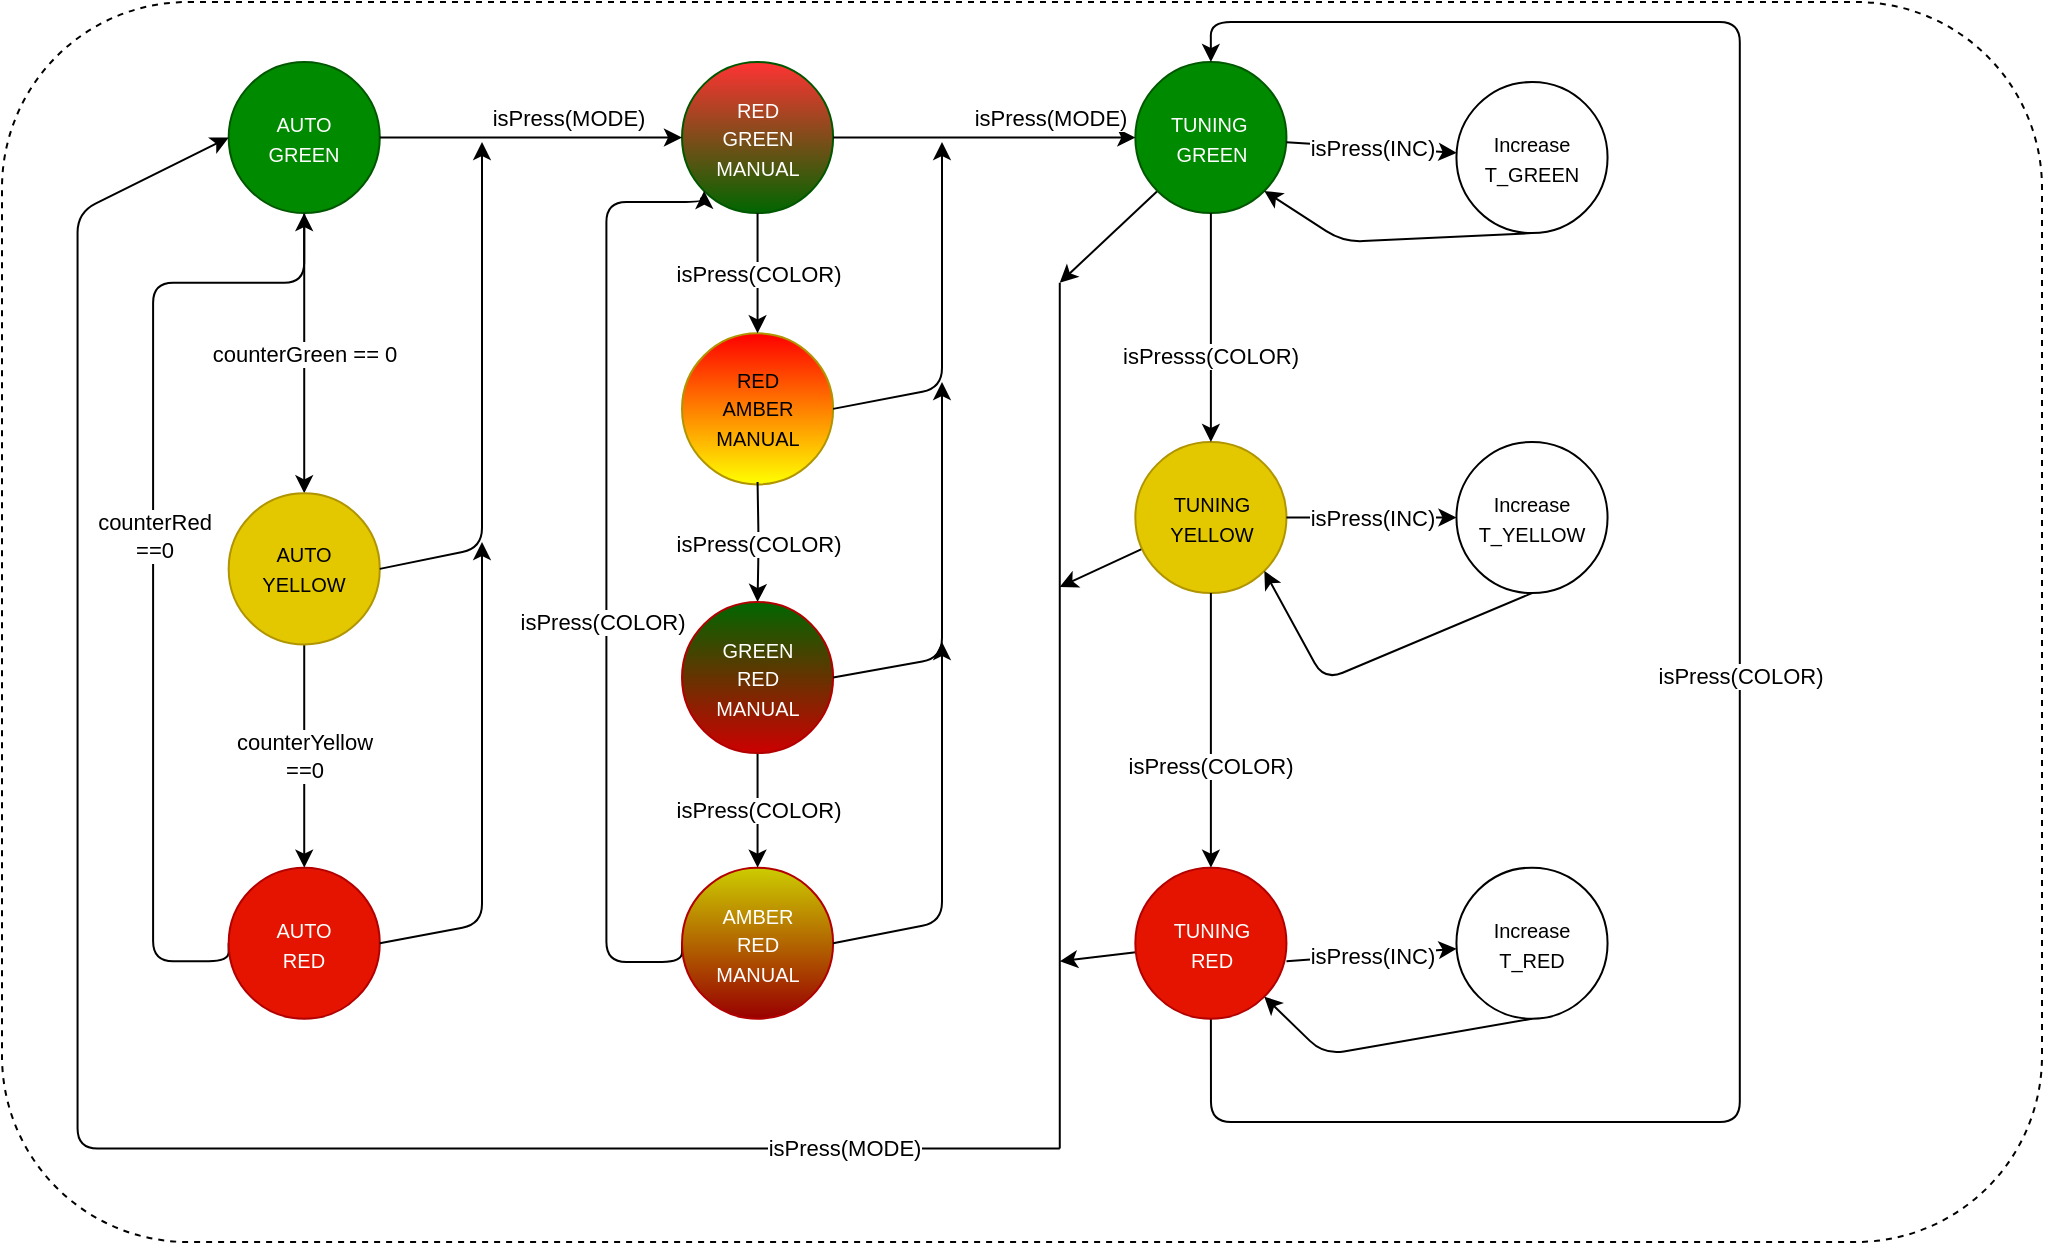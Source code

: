 <mxfile>
    <diagram id="n_9g3MQTokLzOHZ6OQhu" name="Page-1">
        <mxGraphModel dx="1704" dy="1899" grid="1" gridSize="10" guides="1" tooltips="1" connect="1" arrows="1" fold="1" page="1" pageScale="1" pageWidth="850" pageHeight="1100" math="0" shadow="0">
            <root>
                <mxCell id="0"/>
                <mxCell id="1" parent="0"/>
                <mxCell id="24" value="" style="group;fillColor=none;gradientColor=none;" parent="1" vertex="1" connectable="0">
                    <mxGeometry x="340" y="-870" width="1020" height="620" as="geometry"/>
                </mxCell>
                <mxCell id="25" value="" style="rounded=1;whiteSpace=wrap;html=1;dashed=1;movable=1;resizable=1;rotatable=1;deletable=1;editable=1;connectable=1;" parent="24" vertex="1">
                    <mxGeometry width="1020" height="620" as="geometry"/>
                </mxCell>
                <mxCell id="26" value="counterGreen == 0" style="edgeStyle=orthogonalEdgeStyle;html=1;movable=1;resizable=1;rotatable=1;deletable=1;editable=1;connectable=1;entryX=0.5;entryY=0;entryDx=0;entryDy=0;" parent="24" source="27" edge="1" target="33">
                    <mxGeometry relative="1" as="geometry">
                        <mxPoint x="226.667" y="105.283" as="targetPoint"/>
                    </mxGeometry>
                </mxCell>
                <mxCell id="27" value="&lt;span style=&quot;font-size: 10px;&quot;&gt;AUTO&lt;br&gt;GREEN&lt;br&gt;&lt;/span&gt;" style="ellipse;whiteSpace=wrap;html=1;aspect=fixed;fillColor=#008a00;strokeColor=#005700;movable=1;resizable=1;rotatable=1;deletable=1;editable=1;connectable=1;fontColor=#ffffff;" parent="24" vertex="1">
                    <mxGeometry x="113.333" y="30.001" width="75.556" height="75.556" as="geometry"/>
                </mxCell>
                <mxCell id="28" value="counterRed&lt;br&gt;==0" style="edgeStyle=orthogonalEdgeStyle;html=1;exitX=0;exitY=0.5;exitDx=0;exitDy=0;movable=1;resizable=1;rotatable=1;deletable=1;editable=1;connectable=1;" parent="24" source="30" target="27" edge="1">
                    <mxGeometry x="0.043" relative="1" as="geometry">
                        <Array as="points">
                            <mxPoint x="75.556" y="479.623"/>
                            <mxPoint x="75.556" y="140.377"/>
                        </Array>
                        <mxPoint as="offset"/>
                    </mxGeometry>
                </mxCell>
                <mxCell id="30" value="&lt;font style=&quot;font-size: 10px;&quot;&gt;AUTO&lt;br&gt;RED&lt;br&gt;&lt;/font&gt;" style="ellipse;whiteSpace=wrap;html=1;aspect=fixed;fillColor=#e51400;strokeColor=#B20000;movable=1;resizable=1;rotatable=1;deletable=1;editable=1;connectable=1;fontColor=#ffffff;" parent="24" vertex="1">
                    <mxGeometry x="113.333" y="432.83" width="75.556" height="75.556" as="geometry"/>
                </mxCell>
                <mxCell id="31" value="counterYellow&lt;br&gt;==0" style="edgeStyle=orthogonalEdgeStyle;html=1;entryX=0.5;entryY=0;entryDx=0;entryDy=0;movable=1;resizable=1;rotatable=1;deletable=1;editable=1;connectable=1;" parent="24" source="33" target="30" edge="1">
                    <mxGeometry relative="1" as="geometry"/>
                </mxCell>
                <mxCell id="33" value="&lt;span style=&quot;font-size: 10px;&quot;&gt;AUTO&lt;br&gt;YELLOW&lt;br&gt;&lt;/span&gt;" style="ellipse;whiteSpace=wrap;html=1;aspect=fixed;fillColor=#e3c800;strokeColor=#B09500;movable=1;resizable=1;rotatable=1;deletable=1;editable=1;connectable=1;fontColor=#000000;" parent="24" vertex="1">
                    <mxGeometry x="113.333" y="245.66" width="75.556" height="75.556" as="geometry"/>
                </mxCell>
                <mxCell id="34" value="&lt;span style=&quot;font-size: 10px;&quot;&gt;RED&lt;br&gt;GREEN&lt;br&gt;MANUAL&lt;br&gt;&lt;/span&gt;" style="ellipse;whiteSpace=wrap;html=1;aspect=fixed;fillColor=#FF3333;strokeColor=#005700;movable=1;resizable=1;rotatable=1;deletable=1;editable=1;connectable=1;fontColor=#ffffff;gradientColor=#006600;gradientDirection=south;" parent="24" vertex="1">
                    <mxGeometry x="340" y="30.001" width="75.556" height="75.556" as="geometry"/>
                </mxCell>
                <mxCell id="35" value="isPress(MODE)" style="edgeStyle=orthogonalEdgeStyle;jumpSize=0;html=1;entryX=0;entryY=0.5;entryDx=0;entryDy=0;movable=1;resizable=1;rotatable=1;deletable=1;editable=1;connectable=1;" parent="24" source="27" target="34" edge="1">
                    <mxGeometry x="0.25" y="10" relative="1" as="geometry">
                        <mxPoint as="offset"/>
                        <mxPoint x="302.222" y="105.283" as="targetPoint"/>
                    </mxGeometry>
                </mxCell>
                <mxCell id="36" value="&lt;span style=&quot;font-size: 10px;&quot;&gt;RED&lt;br&gt;AMBER&lt;br&gt;MANUAL&lt;br&gt;&lt;/span&gt;" style="ellipse;whiteSpace=wrap;html=1;aspect=fixed;fillColor=#FF0000;strokeColor=#B09500;movable=1;resizable=1;rotatable=1;deletable=1;editable=1;connectable=1;fontColor=#000000;gradientColor=#FFFF00;" parent="24" vertex="1">
                    <mxGeometry x="340" y="165.66" width="75.556" height="75.556" as="geometry"/>
                </mxCell>
                <mxCell id="37" value="isPress(COLOR)" style="edgeStyle=orthogonalEdgeStyle;jumpSize=0;html=1;movable=1;resizable=1;rotatable=1;deletable=1;editable=1;connectable=1;" parent="24" source="34" target="36" edge="1">
                    <mxGeometry relative="1" as="geometry"/>
                </mxCell>
                <mxCell id="38" value="isPress(COLOR)" style="edgeStyle=orthogonalEdgeStyle;jumpSize=0;html=1;entryX=0;entryY=1;entryDx=0;entryDy=0;exitX=0;exitY=0.5;exitDx=0;exitDy=0;movable=1;resizable=1;rotatable=1;deletable=1;editable=1;connectable=1;" parent="24" source="39" target="34" edge="1">
                    <mxGeometry x="-0.098" y="2" relative="1" as="geometry">
                        <Array as="points">
                            <mxPoint x="340" y="480"/>
                            <mxPoint x="302.222" y="480"/>
                            <mxPoint x="302.222" y="100"/>
                            <mxPoint x="349.444" y="100"/>
                            <mxPoint x="349.444" y="98"/>
                        </Array>
                        <mxPoint x="351.333" y="128.679" as="targetPoint"/>
                        <mxPoint as="offset"/>
                    </mxGeometry>
                </mxCell>
                <mxCell id="39" value="&lt;font style=&quot;font-size: 10px;&quot;&gt;AMBER&lt;br&gt;RED&lt;br&gt;MANUAL&lt;br&gt;&lt;/font&gt;" style="ellipse;whiteSpace=wrap;html=1;aspect=fixed;fillColor=#CCCC00;strokeColor=#B20000;movable=1;resizable=1;rotatable=1;deletable=1;editable=1;connectable=1;fontColor=#ffffff;gradientColor=#990000;" parent="24" vertex="1">
                    <mxGeometry x="340" y="432.83" width="75.556" height="75.556" as="geometry"/>
                </mxCell>
                <mxCell id="40" value="isPress(COLOR)" style="edgeStyle=orthogonalEdgeStyle;jumpSize=0;html=1;movable=1;resizable=1;rotatable=1;deletable=1;editable=1;connectable=1;entryX=0.5;entryY=0;entryDx=0;entryDy=0;" parent="24" target="89" edge="1">
                    <mxGeometry relative="1" as="geometry">
                        <mxPoint x="377.778" y="240" as="sourcePoint"/>
                    </mxGeometry>
                </mxCell>
                <mxCell id="43" style="html=1;endArrow=classic;endFill=1;movable=1;resizable=1;rotatable=1;deletable=1;editable=1;connectable=1;exitX=0;exitY=1;exitDx=0;exitDy=0;" parent="24" edge="1" source="44">
                    <mxGeometry relative="1" as="geometry">
                        <mxPoint x="578" y="140.377" as="sourcePoint"/>
                        <mxPoint x="528.889" y="140.377" as="targetPoint"/>
                    </mxGeometry>
                </mxCell>
                <mxCell id="44" value="&lt;span style=&quot;font-size: 10px;&quot;&gt;TUNING&amp;nbsp;&lt;br&gt;GREEN&lt;br&gt;&lt;/span&gt;" style="ellipse;whiteSpace=wrap;html=1;aspect=fixed;fillColor=#008a00;strokeColor=#005700;movable=1;resizable=1;rotatable=1;deletable=1;editable=1;connectable=1;fontColor=#ffffff;" parent="24" vertex="1">
                    <mxGeometry x="566.667" y="30.001" width="75.556" height="75.556" as="geometry"/>
                </mxCell>
                <mxCell id="45" value="isPress(MODE)" style="edgeStyle=none;html=1;entryX=0;entryY=0.5;entryDx=0;entryDy=0;endArrow=classic;endFill=1;movable=1;resizable=1;rotatable=1;deletable=1;editable=1;connectable=1;" parent="24" source="34" target="44" edge="1">
                    <mxGeometry x="0.429" y="10" relative="1" as="geometry">
                        <Array as="points"/>
                        <mxPoint as="offset"/>
                    </mxGeometry>
                </mxCell>
                <mxCell id="46" style="edgeStyle=none;html=1;endArrow=classic;endFill=1;movable=1;resizable=1;rotatable=1;deletable=1;editable=1;connectable=1;" parent="24" source="47" edge="1">
                    <mxGeometry relative="1" as="geometry">
                        <mxPoint x="528.889" y="292.453" as="targetPoint"/>
                    </mxGeometry>
                </mxCell>
                <mxCell id="47" value="&lt;span style=&quot;font-size: 10px;&quot;&gt;TUNING&lt;br&gt;YELLOW&lt;br&gt;&lt;/span&gt;" style="ellipse;whiteSpace=wrap;html=1;aspect=fixed;fillColor=#e3c800;strokeColor=#B09500;movable=1;resizable=1;rotatable=1;deletable=1;editable=1;connectable=1;fontColor=#000000;" parent="24" vertex="1">
                    <mxGeometry x="566.667" y="220.0" width="75.556" height="75.556" as="geometry"/>
                </mxCell>
                <mxCell id="48" value="isPresss(COLOR)" style="edgeStyle=none;html=1;entryX=0.5;entryY=0;entryDx=0;entryDy=0;" parent="24" source="44" target="47" edge="1">
                    <mxGeometry x="0.25" relative="1" as="geometry">
                        <mxPoint as="offset"/>
                    </mxGeometry>
                </mxCell>
                <mxCell id="49" style="edgeStyle=none;html=1;endArrow=classic;endFill=1;movable=1;resizable=1;rotatable=1;deletable=1;editable=1;connectable=1;" parent="24" source="51" edge="1">
                    <mxGeometry relative="1" as="geometry">
                        <mxPoint x="528.889" y="479.623" as="targetPoint"/>
                    </mxGeometry>
                </mxCell>
                <mxCell id="50" value="isPress(COLOR)" style="edgeStyle=orthogonalEdgeStyle;html=1;entryX=0.5;entryY=0;entryDx=0;entryDy=0;" parent="24" source="51" target="44" edge="1">
                    <mxGeometry x="-0.062" relative="1" as="geometry">
                        <Array as="points">
                            <mxPoint x="604.444" y="560"/>
                            <mxPoint x="868.889" y="560"/>
                            <mxPoint x="868.889" y="10"/>
                            <mxPoint x="604.444" y="10"/>
                        </Array>
                        <mxPoint as="offset"/>
                    </mxGeometry>
                </mxCell>
                <mxCell id="51" value="&lt;font style=&quot;font-size: 10px;&quot;&gt;TUNING&lt;br&gt;RED&lt;br&gt;&lt;/font&gt;" style="ellipse;whiteSpace=wrap;html=1;aspect=fixed;fillColor=#e51400;strokeColor=#B20000;movable=1;resizable=1;rotatable=1;deletable=1;editable=1;connectable=1;fontColor=#ffffff;" parent="24" vertex="1">
                    <mxGeometry x="566.667" y="432.83" width="75.556" height="75.556" as="geometry"/>
                </mxCell>
                <mxCell id="52" value="isPress(COLOR)" style="edgeStyle=orthogonalEdgeStyle;html=1;" parent="24" source="47" target="51" edge="1">
                    <mxGeometry x="0.25" relative="1" as="geometry">
                        <mxPoint as="offset"/>
                    </mxGeometry>
                </mxCell>
                <mxCell id="56" style="edgeStyle=none;html=1;movable=1;resizable=1;rotatable=1;deletable=1;editable=1;connectable=1;entryX=1;entryY=1;entryDx=0;entryDy=0;exitX=0.5;exitY=1;exitDx=0;exitDy=0;" parent="24" source="57" target="44" edge="1">
                    <mxGeometry relative="1" as="geometry">
                        <mxPoint x="746.111" y="198.868" as="targetPoint"/>
                        <Array as="points">
                            <mxPoint x="670.556" y="120"/>
                        </Array>
                    </mxGeometry>
                </mxCell>
                <mxCell id="57" value="&lt;span style=&quot;font-size: 10px;&quot;&gt;Increase&lt;br&gt;T_GREEN&lt;br&gt;&lt;/span&gt;" style="ellipse;whiteSpace=wrap;html=1;aspect=fixed;movable=1;resizable=1;rotatable=1;deletable=1;editable=1;connectable=1;" parent="24" vertex="1">
                    <mxGeometry x="727.222" y="40.001" width="75.556" height="75.556" as="geometry"/>
                </mxCell>
                <mxCell id="63" value="" style="endArrow=none;html=1;movable=1;resizable=1;rotatable=1;deletable=1;editable=1;connectable=1;" parent="24" edge="1">
                    <mxGeometry width="50" height="50" relative="1" as="geometry">
                        <mxPoint x="528.889" y="573.208" as="sourcePoint"/>
                        <mxPoint x="528.889" y="140.377" as="targetPoint"/>
                    </mxGeometry>
                </mxCell>
                <mxCell id="64" value="isPress(MODE)" style="endArrow=classic;html=1;entryX=0;entryY=0.5;entryDx=0;entryDy=0;movable=1;resizable=1;rotatable=1;deletable=1;editable=1;connectable=1;" parent="24" target="27" edge="1">
                    <mxGeometry x="-0.791" width="50" height="50" relative="1" as="geometry">
                        <mxPoint x="528.889" y="573.208" as="sourcePoint"/>
                        <mxPoint x="576.111" y="573.208" as="targetPoint"/>
                        <Array as="points">
                            <mxPoint x="37.778" y="573.208"/>
                            <mxPoint x="37.778" y="105.283"/>
                        </Array>
                        <mxPoint x="1" as="offset"/>
                    </mxGeometry>
                </mxCell>
                <mxCell id="66" value="isPress(INC)" style="edgeStyle=none;html=1;exitX=1;exitY=0.5;exitDx=0;exitDy=0;" parent="24" target="71" edge="1" source="47">
                    <mxGeometry relative="1" as="geometry">
                        <mxPoint x="642.222" y="292.429" as="sourcePoint"/>
                    </mxGeometry>
                </mxCell>
                <mxCell id="70" style="edgeStyle=none;html=1;movable=1;resizable=1;rotatable=1;deletable=1;editable=1;connectable=1;entryX=1;entryY=1;entryDx=0;entryDy=0;exitX=0.5;exitY=1;exitDx=0;exitDy=0;" parent="24" source="71" target="47" edge="1">
                    <mxGeometry relative="1" as="geometry">
                        <mxPoint x="746.111" y="386.014" as="targetPoint"/>
                        <Array as="points">
                            <mxPoint x="661.111" y="339.245"/>
                        </Array>
                    </mxGeometry>
                </mxCell>
                <mxCell id="71" value="&lt;span style=&quot;font-size: 10px;&quot;&gt;Increase&lt;br&gt;T_YELLOW&lt;br&gt;&lt;/span&gt;" style="ellipse;whiteSpace=wrap;html=1;aspect=fixed;movable=1;resizable=1;rotatable=1;deletable=1;editable=1;connectable=1;" parent="24" vertex="1">
                    <mxGeometry x="727.222" y="219.997" width="75.556" height="75.556" as="geometry"/>
                </mxCell>
                <mxCell id="74" value="isPress(INC)" style="edgeStyle=none;html=1;" parent="24" target="79" edge="1">
                    <mxGeometry relative="1" as="geometry">
                        <mxPoint x="642.222" y="479.634" as="sourcePoint"/>
                    </mxGeometry>
                </mxCell>
                <mxCell id="88" style="edgeStyle=none;html=1;exitX=0.5;exitY=1;exitDx=0;exitDy=0;entryX=1;entryY=1;entryDx=0;entryDy=0;" edge="1" parent="24" source="79" target="51">
                    <mxGeometry relative="1" as="geometry">
                        <Array as="points">
                            <mxPoint x="661.111" y="526.415"/>
                        </Array>
                    </mxGeometry>
                </mxCell>
                <mxCell id="79" value="&lt;span style=&quot;font-size: 10px;&quot;&gt;Increase&lt;br&gt;T_RED&lt;br&gt;&lt;/span&gt;" style="ellipse;whiteSpace=wrap;html=1;aspect=fixed;movable=1;resizable=1;rotatable=1;deletable=1;editable=1;connectable=1;" parent="24" vertex="1">
                    <mxGeometry x="727.222" y="432.832" width="75.556" height="75.556" as="geometry"/>
                </mxCell>
                <mxCell id="81" value="isPress(INC)" style="edgeStyle=none;html=1;" parent="24" source="44" target="57" edge="1">
                    <mxGeometry relative="1" as="geometry"/>
                </mxCell>
                <mxCell id="90" value="isPress(COLOR)" style="edgeStyle=none;html=1;exitX=0.5;exitY=1;exitDx=0;exitDy=0;entryX=0.5;entryY=0;entryDx=0;entryDy=0;" edge="1" parent="24" source="89" target="39">
                    <mxGeometry relative="1" as="geometry"/>
                </mxCell>
                <mxCell id="89" value="&lt;font style=&quot;font-size: 10px;&quot;&gt;GREEN&lt;br&gt;RED&lt;br&gt;MANUAL&lt;br&gt;&lt;/font&gt;" style="ellipse;whiteSpace=wrap;html=1;aspect=fixed;fillColor=#006600;strokeColor=#B20000;movable=1;resizable=1;rotatable=1;deletable=1;editable=1;connectable=1;fontColor=#ffffff;gradientColor=#CC0000;" vertex="1" parent="24">
                    <mxGeometry x="340" y="300.0" width="75.556" height="75.556" as="geometry"/>
                </mxCell>
                <mxCell id="94" style="edgeStyle=none;html=1;exitX=1;exitY=0.5;exitDx=0;exitDy=0;" edge="1" parent="1" source="33">
                    <mxGeometry relative="1" as="geometry">
                        <mxPoint x="580" y="-800" as="targetPoint"/>
                        <Array as="points">
                            <mxPoint x="580" y="-597"/>
                        </Array>
                    </mxGeometry>
                </mxCell>
                <mxCell id="95" style="edgeStyle=none;html=1;exitX=1;exitY=0.5;exitDx=0;exitDy=0;" edge="1" parent="1" source="30">
                    <mxGeometry relative="1" as="geometry">
                        <mxPoint x="580" y="-600" as="targetPoint"/>
                        <Array as="points">
                            <mxPoint x="580" y="-409"/>
                        </Array>
                    </mxGeometry>
                </mxCell>
                <mxCell id="96" style="edgeStyle=none;html=1;exitX=1;exitY=0.5;exitDx=0;exitDy=0;" edge="1" parent="1" source="36">
                    <mxGeometry relative="1" as="geometry">
                        <mxPoint x="810" y="-800" as="targetPoint"/>
                        <Array as="points">
                            <mxPoint x="810" y="-677"/>
                        </Array>
                    </mxGeometry>
                </mxCell>
                <mxCell id="98" style="edgeStyle=none;html=1;exitX=1;exitY=0.5;exitDx=0;exitDy=0;" edge="1" parent="1" source="89">
                    <mxGeometry relative="1" as="geometry">
                        <mxPoint x="810.0" y="-680" as="targetPoint"/>
                        <Array as="points">
                            <mxPoint x="810" y="-542"/>
                        </Array>
                    </mxGeometry>
                </mxCell>
                <mxCell id="99" style="edgeStyle=none;html=1;exitX=1;exitY=0.5;exitDx=0;exitDy=0;" edge="1" parent="1" source="39">
                    <mxGeometry relative="1" as="geometry">
                        <mxPoint x="810.0" y="-550" as="targetPoint"/>
                        <Array as="points">
                            <mxPoint x="810" y="-410"/>
                        </Array>
                    </mxGeometry>
                </mxCell>
            </root>
        </mxGraphModel>
    </diagram>
</mxfile>